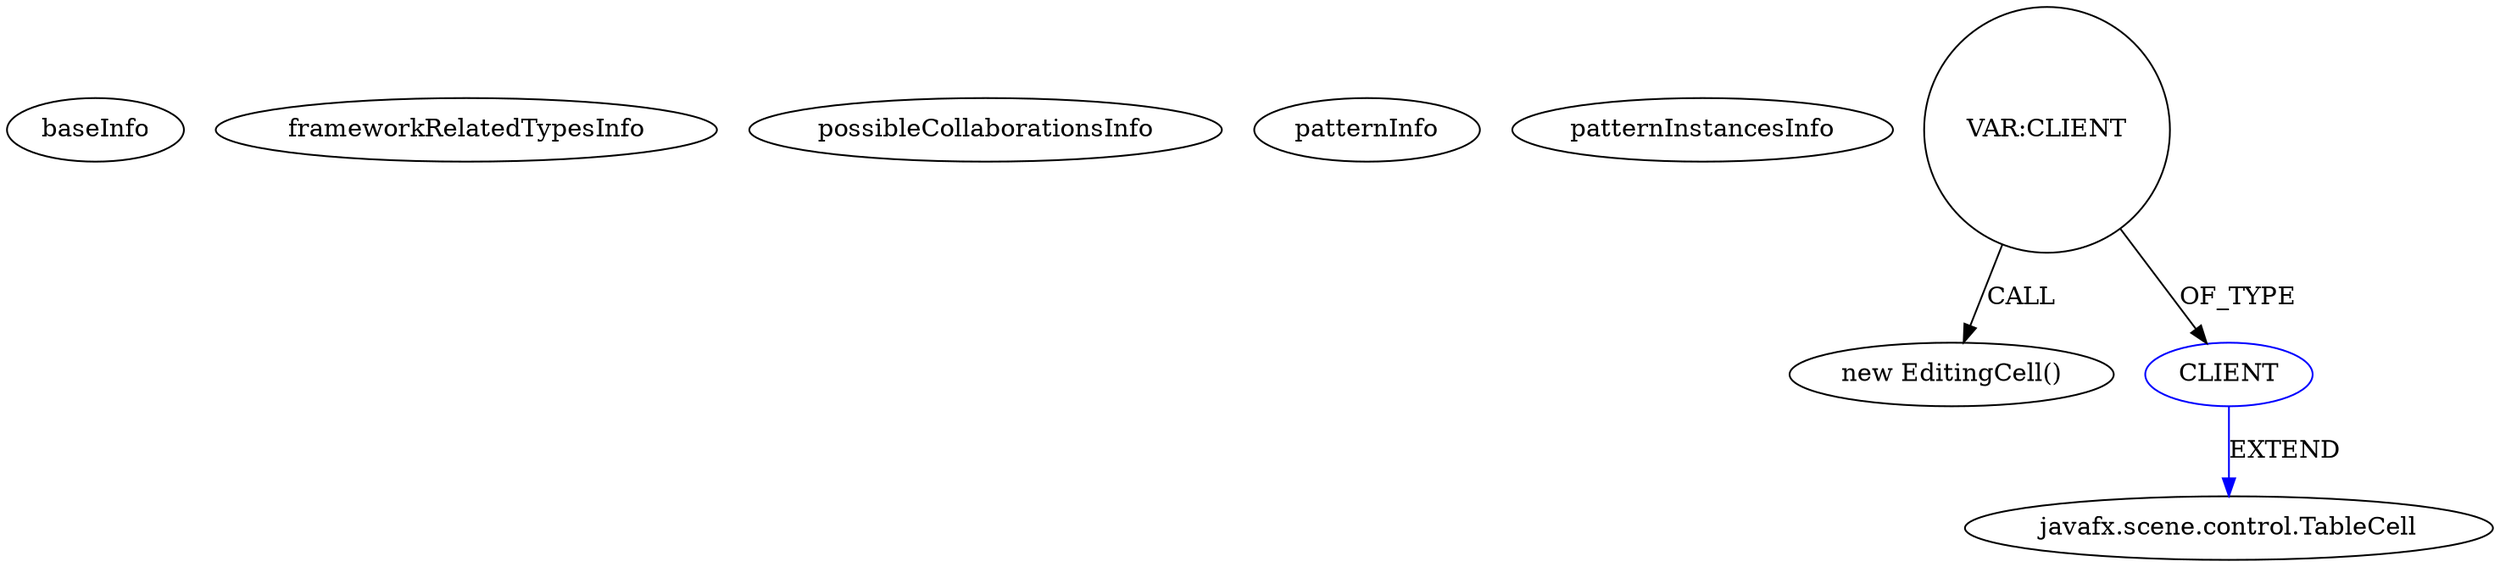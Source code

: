 digraph {
baseInfo[graphId=4542,category="pattern",isAnonymous=false,possibleRelation=false]
frameworkRelatedTypesInfo[]
possibleCollaborationsInfo[]
patternInfo[frequency=2.0,patternRootClient=null]
patternInstancesInfo[0="gleba-cppoints~/gleba-cppoints/cppoints-master/src/cpapp/view/EditTableController.java~void initialize(java.net.URL,java.util.ResourceBundle)~2747",1="gleba-cppoints~/gleba-cppoints/cppoints-master/src/cpapp/view/EditTableController.java~EditTableController~2746"]
27[label="new EditingCell()",vertexType="CONSTRUCTOR_CALL",isFrameworkType=false]
28[label="VAR:CLIENT",vertexType="VARIABLE_EXPRESION",isFrameworkType=false,shape=circle]
29[label="CLIENT",vertexType="REFERENCE_CLIENT_CLASS_DECLARATION",isFrameworkType=false,color=blue]
30[label="javafx.scene.control.TableCell",vertexType="FRAMEWORK_CLASS_TYPE",isFrameworkType=false]
28->29[label="OF_TYPE"]
29->30[label="EXTEND",color=blue]
28->27[label="CALL"]
}
